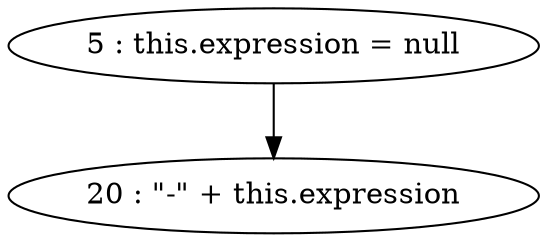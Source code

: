 digraph G {
"5 : this.expression = null"
"5 : this.expression = null" -> "20 : \"-\" + this.expression"
"20 : \"-\" + this.expression"
}